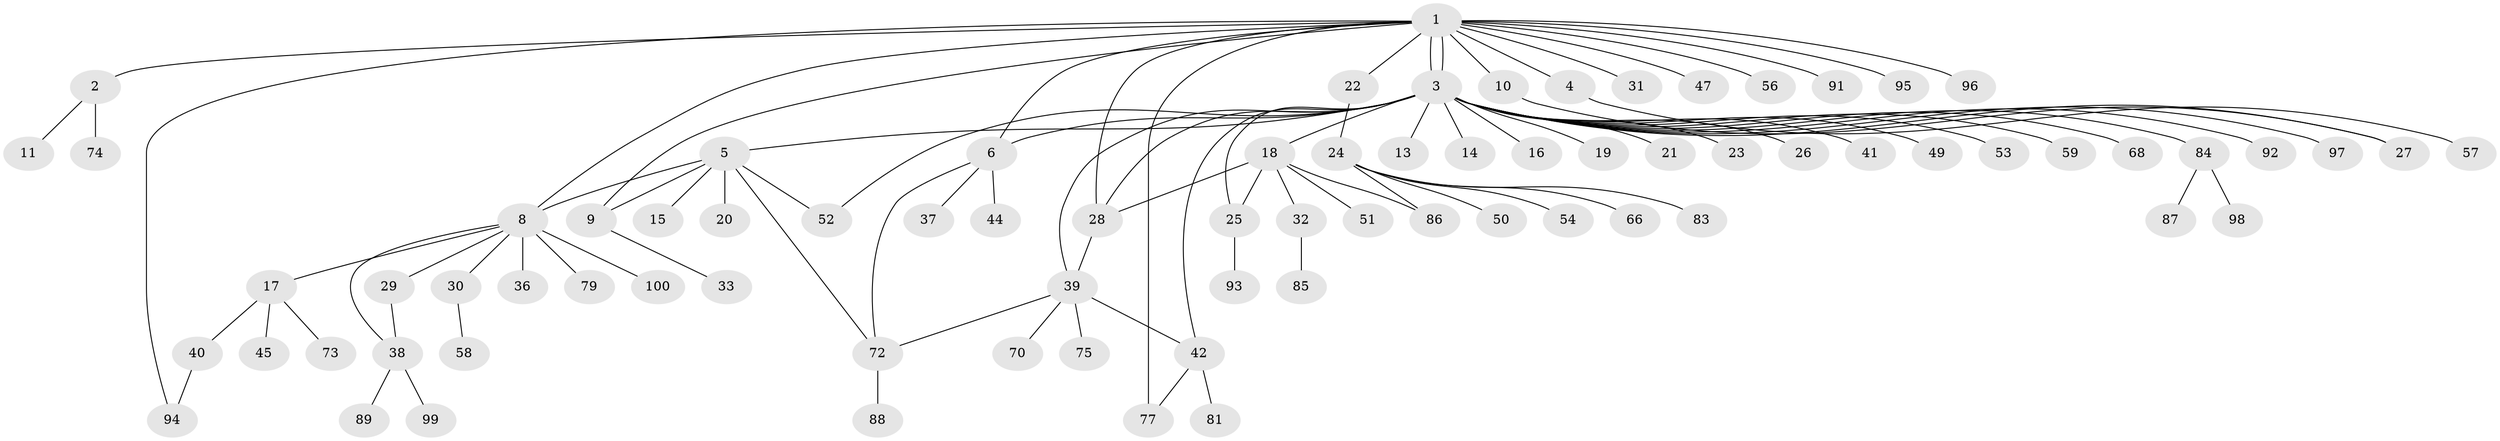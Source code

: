 // original degree distribution, {19: 0.01, 4: 0.05, 22: 0.01, 2: 0.17, 6: 0.02, 3: 0.11, 10: 0.01, 1: 0.58, 5: 0.02, 7: 0.02}
// Generated by graph-tools (version 1.1) at 2025/38/02/21/25 10:38:54]
// undirected, 78 vertices, 94 edges
graph export_dot {
graph [start="1"]
  node [color=gray90,style=filled];
  1 [super="+80"];
  2 [super="+46"];
  3 [super="+12"];
  4 [super="+48"];
  5 [super="+7"];
  6 [super="+34"];
  8 [super="+61"];
  9 [super="+78"];
  10;
  11;
  13;
  14;
  15;
  16 [super="+35"];
  17 [super="+43"];
  18 [super="+65"];
  19;
  20;
  21;
  22;
  23;
  24 [super="+76"];
  25 [super="+82"];
  26 [super="+64"];
  27;
  28 [super="+60"];
  29;
  30;
  31;
  32 [super="+69"];
  33;
  36;
  37;
  38 [super="+67"];
  39 [super="+55"];
  40;
  41;
  42 [super="+71"];
  44;
  45;
  47;
  49;
  50;
  51;
  52;
  53 [super="+62"];
  54 [super="+63"];
  56;
  57;
  58;
  59;
  66;
  68;
  70;
  72;
  73;
  74;
  75;
  77;
  79;
  81;
  83;
  84;
  85;
  86 [super="+90"];
  87;
  88;
  89;
  91;
  92;
  93;
  94;
  95;
  96;
  97;
  98;
  99;
  100;
  1 -- 2;
  1 -- 3;
  1 -- 3;
  1 -- 4;
  1 -- 8;
  1 -- 9;
  1 -- 10;
  1 -- 22;
  1 -- 28;
  1 -- 31;
  1 -- 47;
  1 -- 56;
  1 -- 77;
  1 -- 91;
  1 -- 94;
  1 -- 95;
  1 -- 96;
  1 -- 6;
  2 -- 11;
  2 -- 74;
  3 -- 5;
  3 -- 6;
  3 -- 14;
  3 -- 16;
  3 -- 18;
  3 -- 19;
  3 -- 21;
  3 -- 23;
  3 -- 25;
  3 -- 27;
  3 -- 39;
  3 -- 41;
  3 -- 42;
  3 -- 52;
  3 -- 53;
  3 -- 59;
  3 -- 68;
  3 -- 92;
  3 -- 97;
  3 -- 49;
  3 -- 84;
  3 -- 26;
  3 -- 28;
  3 -- 13;
  4 -- 57;
  5 -- 8;
  5 -- 9;
  5 -- 15;
  5 -- 72;
  5 -- 20;
  5 -- 52;
  6 -- 72;
  6 -- 44;
  6 -- 37;
  8 -- 17;
  8 -- 29;
  8 -- 30;
  8 -- 36;
  8 -- 38;
  8 -- 79;
  8 -- 100;
  9 -- 33;
  10 -- 27;
  17 -- 40;
  17 -- 45;
  17 -- 73;
  18 -- 32;
  18 -- 51;
  18 -- 86;
  18 -- 28;
  18 -- 25;
  22 -- 24;
  24 -- 50;
  24 -- 54;
  24 -- 66;
  24 -- 83;
  24 -- 86;
  25 -- 93;
  28 -- 39;
  29 -- 38;
  30 -- 58;
  32 -- 85;
  38 -- 89;
  38 -- 99;
  39 -- 42;
  39 -- 70;
  39 -- 72;
  39 -- 75;
  40 -- 94;
  42 -- 81;
  42 -- 77;
  72 -- 88;
  84 -- 87;
  84 -- 98;
}
